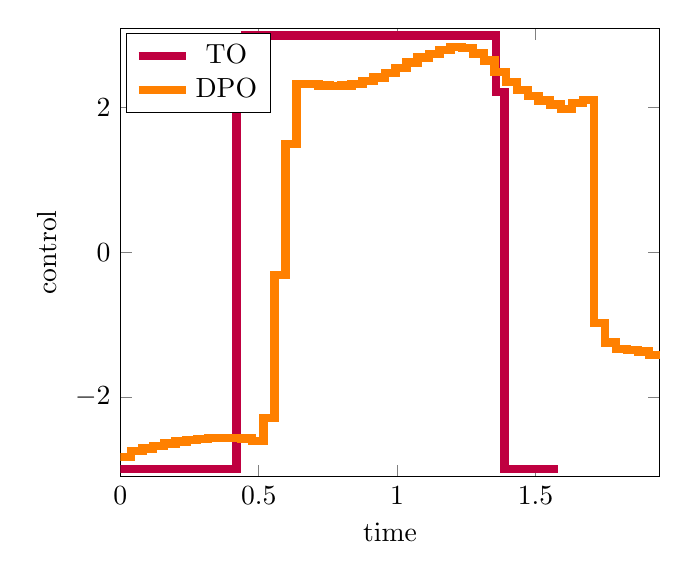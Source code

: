 \begin{tikzpicture}[]
\begin{axis}[legend style = {{at={(0.01,0.99)},anchor=north west}}, ylabel = {control}, xmin = {0.0}, xmax = {1.949}, axis equal image = {false}, ymax = {3.1}, xlabel = {time}, hide axis = {false}, ymin = {-3.1}]\addplot+ [mark = {}, const plot,color=purple, line width=3pt]coordinates {
(0.0, -3.0)
(0.032, -3.0)
(0.065, -3.0)
(0.097, -3.0)
(0.129, -3.0)
(0.161, -3.0)
(0.194, -3.0)
(0.226, -3.0)
(0.258, -3.0)
(0.291, -3.0)
(0.323, -3.0)
(0.355, -3.0)
(0.387, -3.0)
(0.42, 2.855)
(0.452, 3.0)
(0.484, 3.0)
(0.517, 3.0)
(0.549, 3.0)
(0.581, 3.0)
(0.613, 3.0)
(0.646, 3.0)
(0.678, 3.0)
(0.71, 3.0)
(0.743, 3.0)
(0.775, 3.0)
(0.807, 3.0)
(0.839, 3.0)
(0.872, 3.0)
(0.904, 3.0)
(0.936, 3.0)
(0.969, 3.0)
(1.001, 3.0)
(1.033, 3.0)
(1.065, 3.0)
(1.098, 3.0)
(1.13, 3.0)
(1.162, 3.0)
(1.195, 3.0)
(1.227, 3.0)
(1.259, 3.0)
(1.291, 3.0)
(1.324, 3.0)
(1.356, 2.219)
(1.388, -3.0)
(1.421, -3.0)
(1.453, -3.0)
(1.485, -3.0)
(1.517, -3.0)
(1.55, -3.0)
(1.582, -3.0)
};
\addlegendentry{TO}
\addplot+ [mark = {}, const plot, color=orange, line width=3pt]coordinates {
(0.0, -2.834)
(0.04, -2.749)
(0.08, -2.713)
(0.119, -2.675)
(0.159, -2.643)
(0.199, -2.617)
(0.239, -2.597)
(0.278, -2.582)
(0.318, -2.571)
(0.358, -2.566)
(0.398, -2.566)
(0.438, -2.574)
(0.477, -2.604)
(0.517, -2.287)
(0.557, -0.317)
(0.597, 1.494)
(0.636, 2.326)
(0.676, 2.326)
(0.716, 2.308)
(0.756, 2.301)
(0.796, 2.309)
(0.835, 2.333)
(0.875, 2.368)
(0.915, 2.417)
(0.955, 2.48)
(0.994, 2.553)
(1.034, 2.626)
(1.074, 2.693)
(1.114, 2.748)
(1.153, 2.795)
(1.193, 2.839)
(1.233, 2.829)
(1.273, 2.749)
(1.313, 2.654)
(1.352, 2.494)
(1.392, 2.353)
(1.432, 2.249)
(1.472, 2.167)
(1.511, 2.101)
(1.551, 2.043)
(1.591, 1.986)
(1.631, 2.065)
(1.671, 2.107)
(1.71, -0.98)
(1.75, -1.248)
(1.79, -1.332)
(1.83, -1.35)
(1.869, -1.37)
(1.909, -1.419)
(1.949, -1.417)
};
\addlegendentry{DPO}
\end{axis}

\end{tikzpicture}
